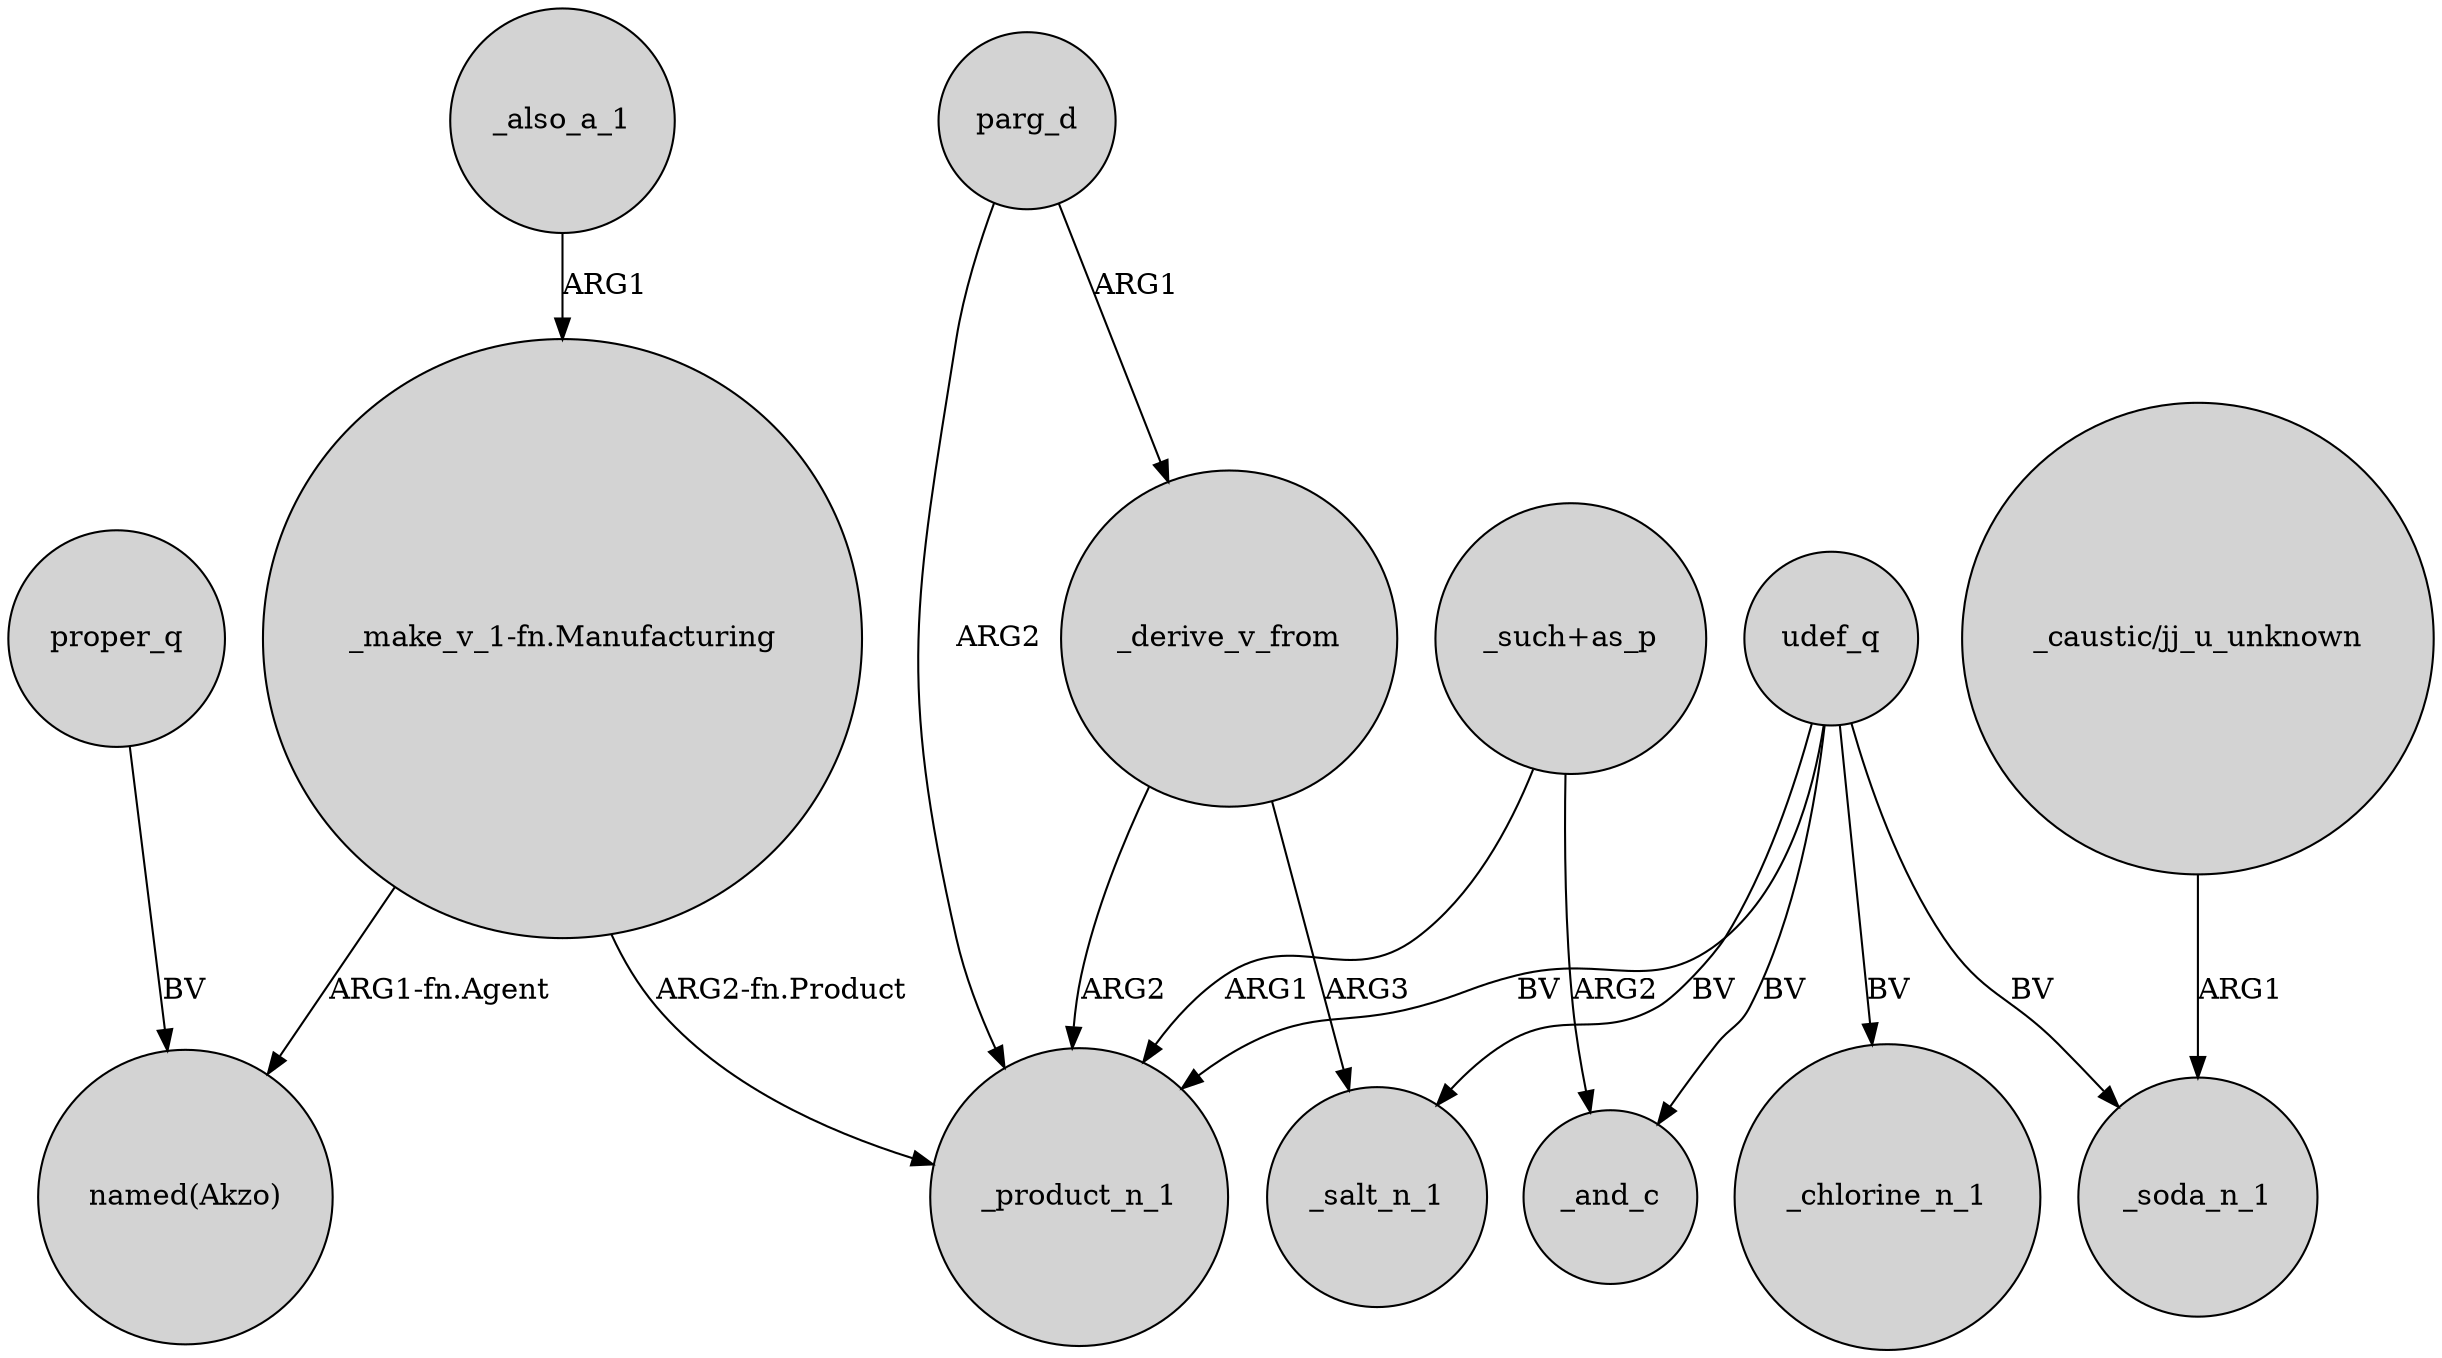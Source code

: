 digraph {
	node [shape=circle style=filled]
	proper_q -> "named(Akzo)" [label=BV]
	"_such+as_p" -> _and_c [label=ARG2]
	udef_q -> _salt_n_1 [label=BV]
	udef_q -> _product_n_1 [label=BV]
	parg_d -> _product_n_1 [label=ARG2]
	"_caustic/jj_u_unknown" -> _soda_n_1 [label=ARG1]
	_derive_v_from -> _product_n_1 [label=ARG2]
	udef_q -> _chlorine_n_1 [label=BV]
	parg_d -> _derive_v_from [label=ARG1]
	"_make_v_1-fn.Manufacturing" -> _product_n_1 [label="ARG2-fn.Product"]
	udef_q -> _and_c [label=BV]
	udef_q -> _soda_n_1 [label=BV]
	_also_a_1 -> "_make_v_1-fn.Manufacturing" [label=ARG1]
	"_such+as_p" -> _product_n_1 [label=ARG1]
	_derive_v_from -> _salt_n_1 [label=ARG3]
	"_make_v_1-fn.Manufacturing" -> "named(Akzo)" [label="ARG1-fn.Agent"]
}
